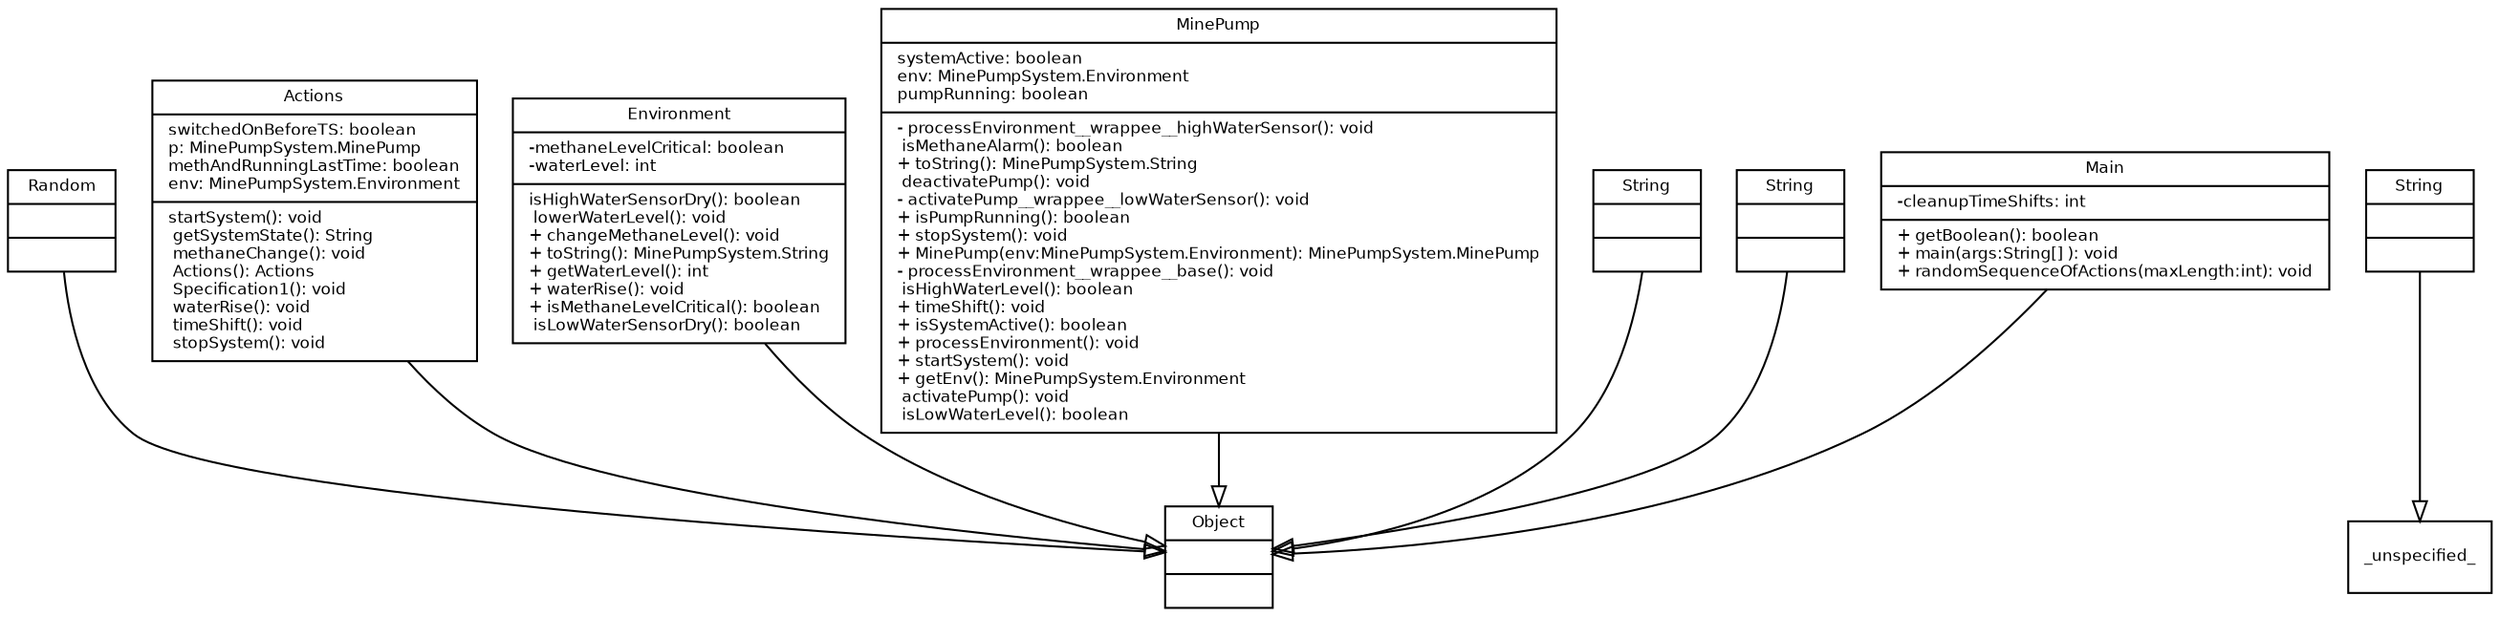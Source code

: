 digraph TypeHierarchy { 
        fontname = "Bitstream Vera Sans"
        fontsize = 8

        node [
                  fontname = "Bitstream Vera Sans"
                  fontsize = 8
                  shape = "record"
        ]

        edge [
                  fontname = "Bitstream Vera Sans"
                  fontsize = 8
        ]

        Random [
                  label = "{Random||}"
        ]

        Actions [
                  label = "{Actions|switchedOnBeforeTS: boolean\lp: MinePumpSystem.MinePump\lmethAndRunningLastTime: boolean\lenv: MinePumpSystem.Environment\l| startSystem(): void\l getSystemState(): String\l methaneChange(): void\l Actions(): Actions\l Specification1(): void\l waterRise(): void\l timeShift(): void\l stopSystem(): void\l}"
        ]

        MinePumpSystem_Environment [
                  label = "{Environment|-methaneLevelCritical: boolean\l-waterLevel: int\l| isHighWaterSensorDry(): boolean\l lowerWaterLevel(): void\l+ changeMethaneLevel(): void\l+ toString(): MinePumpSystem.String\l+ getWaterLevel(): int\l+ waterRise(): void\l+ isMethaneLevelCritical(): boolean\l isLowWaterSensorDry(): boolean\l}"
        ]

        MinePumpSystem_MinePump [
                  label = "{MinePump|systemActive: boolean\lenv: MinePumpSystem.Environment\lpumpRunning: boolean\l|- processEnvironment__wrappee__highWaterSensor(): void\l isMethaneAlarm(): boolean\l+ toString(): MinePumpSystem.String\l deactivatePump(): void\l- activatePump__wrappee__lowWaterSensor(): void\l+ isPumpRunning(): boolean\l+ stopSystem(): void\l+ MinePump(env:MinePumpSystem.Environment): MinePumpSystem.MinePump\l- processEnvironment__wrappee__base(): void\l isHighWaterLevel(): boolean\l+ timeShift(): void\l+ isSystemActive(): boolean\l+ processEnvironment(): void\l+ startSystem(): void\l+ getEnv(): MinePumpSystem.Environment\l activatePump(): void\l isLowWaterLevel(): boolean\l}"
        ]

        String [
                  label = "{String||}"
        ]

        java_lang_String [
                  label = "{String||}"
        ]

        java_lang_Object [
                  label = "{Object||}"
        ]

        MinePumpSystem_String [
                  label = "{String||}"
        ]

        Main [
                  label = "{Main|-cleanupTimeShifts: int\l|+ getBoolean(): boolean\l+ main(args:String[] ): void\l+ randomSequenceOfActions(maxLength:int): void\l}"
        ]

        edge [
                  arrowhead = "empty"
                  style = "solid"
                  arrowtail = "none"
        ]

        Random -> java_lang_Object
        Actions -> java_lang_Object
        MinePumpSystem_Environment -> java_lang_Object
        MinePumpSystem_MinePump -> java_lang_Object
        String -> _unspecified_
        java_lang_String -> java_lang_Object
        MinePumpSystem_String -> java_lang_Object
        Main -> java_lang_Object
        edge [
                  arrowhead = "empty"
                  style = "dashed"
                  arrowtail = "none"
        ]

        edge [
                  arrowhead = "normal"
                  style = "solid"
                  arrowtail = "odot"
        ]

}